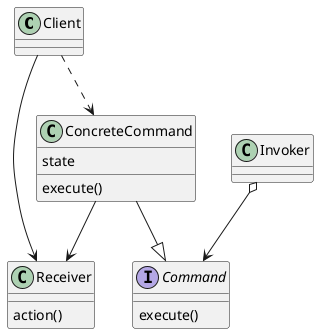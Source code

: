 @startuml

class Client {
}

class Invoker {
}

interface Command {
    execute()
}
Invoker o--> Command

class Receiver {
    action()
}
Client --> Receiver

class ConcreteCommand {
    state
    execute()
}
Client ..> ConcreteCommand
ConcreteCommand --> Receiver
ConcreteCommand --|> Command

@enduml
